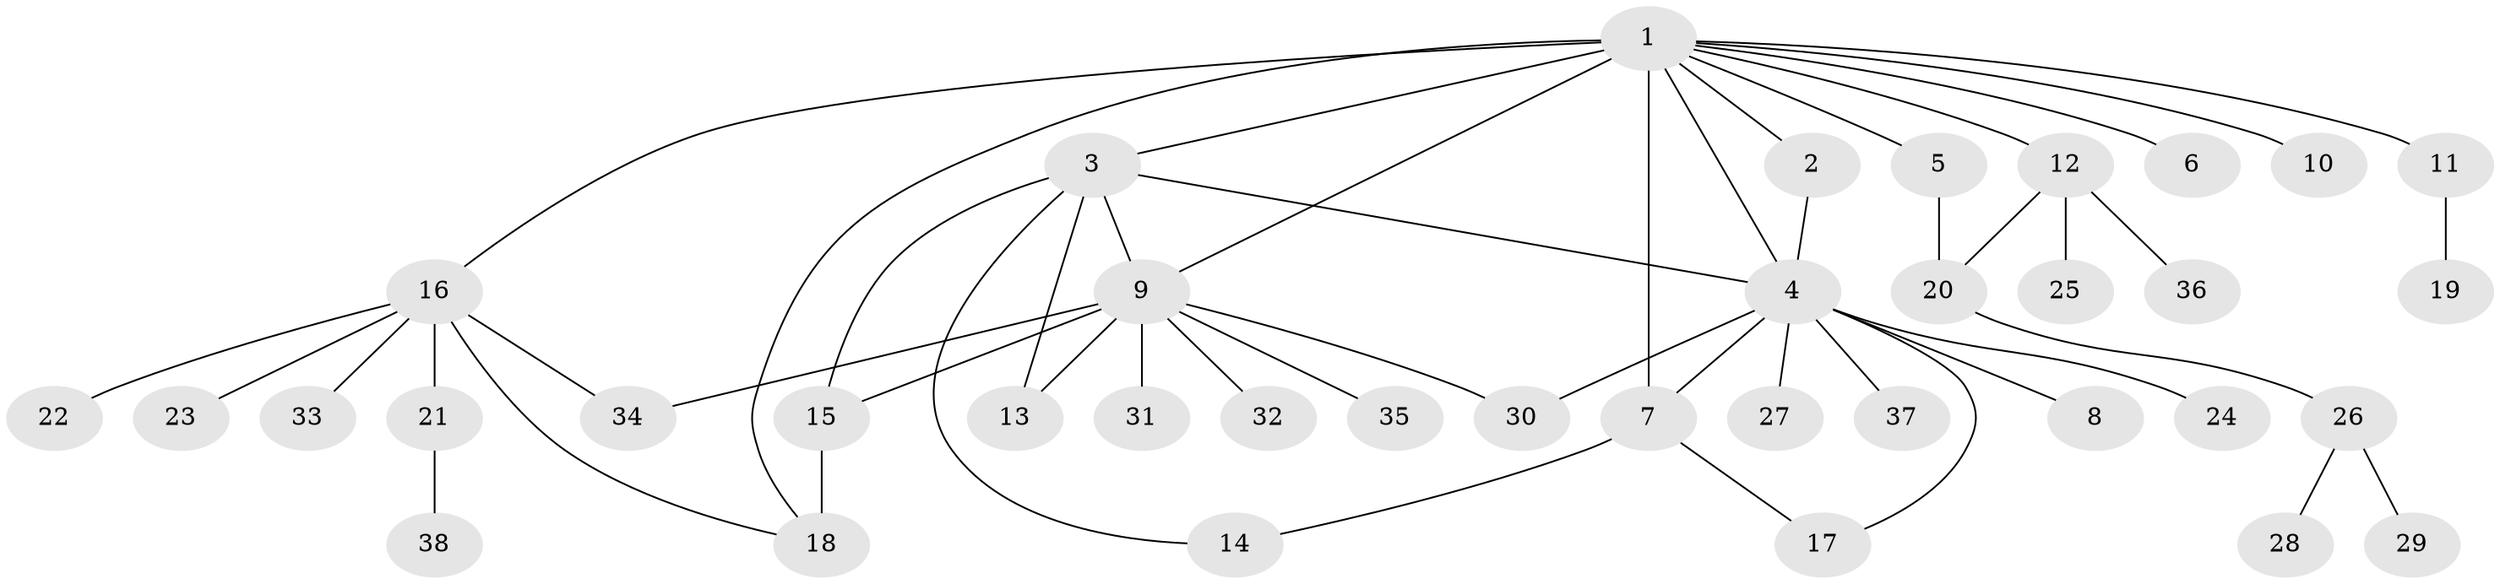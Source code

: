 // original degree distribution, {27: 0.013333333333333334, 1: 0.6, 3: 0.10666666666666667, 7: 0.02666666666666667, 12: 0.013333333333333334, 2: 0.17333333333333334, 9: 0.013333333333333334, 5: 0.013333333333333334, 8: 0.013333333333333334, 4: 0.02666666666666667}
// Generated by graph-tools (version 1.1) at 2025/35/03/09/25 02:35:18]
// undirected, 38 vertices, 50 edges
graph export_dot {
graph [start="1"]
  node [color=gray90,style=filled];
  1;
  2;
  3;
  4;
  5;
  6;
  7;
  8;
  9;
  10;
  11;
  12;
  13;
  14;
  15;
  16;
  17;
  18;
  19;
  20;
  21;
  22;
  23;
  24;
  25;
  26;
  27;
  28;
  29;
  30;
  31;
  32;
  33;
  34;
  35;
  36;
  37;
  38;
  1 -- 2 [weight=1.0];
  1 -- 3 [weight=1.0];
  1 -- 4 [weight=1.0];
  1 -- 5 [weight=1.0];
  1 -- 6 [weight=1.0];
  1 -- 7 [weight=13.0];
  1 -- 9 [weight=1.0];
  1 -- 10 [weight=2.0];
  1 -- 11 [weight=1.0];
  1 -- 12 [weight=1.0];
  1 -- 16 [weight=1.0];
  1 -- 18 [weight=1.0];
  2 -- 4 [weight=1.0];
  3 -- 4 [weight=1.0];
  3 -- 9 [weight=1.0];
  3 -- 13 [weight=1.0];
  3 -- 14 [weight=1.0];
  3 -- 15 [weight=1.0];
  4 -- 7 [weight=1.0];
  4 -- 8 [weight=1.0];
  4 -- 17 [weight=1.0];
  4 -- 24 [weight=1.0];
  4 -- 27 [weight=1.0];
  4 -- 30 [weight=1.0];
  4 -- 37 [weight=1.0];
  5 -- 20 [weight=1.0];
  7 -- 14 [weight=1.0];
  7 -- 17 [weight=1.0];
  9 -- 13 [weight=1.0];
  9 -- 15 [weight=1.0];
  9 -- 30 [weight=1.0];
  9 -- 31 [weight=1.0];
  9 -- 32 [weight=1.0];
  9 -- 34 [weight=1.0];
  9 -- 35 [weight=1.0];
  11 -- 19 [weight=1.0];
  12 -- 20 [weight=1.0];
  12 -- 25 [weight=1.0];
  12 -- 36 [weight=1.0];
  15 -- 18 [weight=4.0];
  16 -- 18 [weight=1.0];
  16 -- 21 [weight=1.0];
  16 -- 22 [weight=1.0];
  16 -- 23 [weight=1.0];
  16 -- 33 [weight=1.0];
  16 -- 34 [weight=1.0];
  20 -- 26 [weight=1.0];
  21 -- 38 [weight=1.0];
  26 -- 28 [weight=1.0];
  26 -- 29 [weight=1.0];
}
